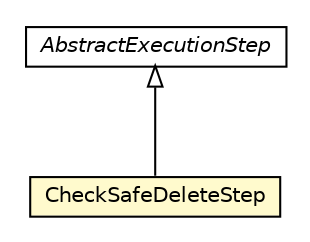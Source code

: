 #!/usr/local/bin/dot
#
# Class diagram 
# Generated by UMLGraph version R5_6-24-gf6e263 (http://www.umlgraph.org/)
#

digraph G {
	edge [fontname="Helvetica",fontsize=10,labelfontname="Helvetica",labelfontsize=10];
	node [fontname="Helvetica",fontsize=10,shape=plaintext];
	nodesep=0.25;
	ranksep=0.5;
	// com.orientechnologies.orient.core.sql.executor.AbstractExecutionStep
	c875253 [label=<<table title="com.orientechnologies.orient.core.sql.executor.AbstractExecutionStep" border="0" cellborder="1" cellspacing="0" cellpadding="2" port="p" href="./AbstractExecutionStep.html">
		<tr><td><table border="0" cellspacing="0" cellpadding="1">
<tr><td align="center" balign="center"><font face="Helvetica-Oblique"> AbstractExecutionStep </font></td></tr>
		</table></td></tr>
		</table>>, URL="./AbstractExecutionStep.html", fontname="Helvetica", fontcolor="black", fontsize=10.0];
	// com.orientechnologies.orient.core.sql.executor.CheckSafeDeleteStep
	c875324 [label=<<table title="com.orientechnologies.orient.core.sql.executor.CheckSafeDeleteStep" border="0" cellborder="1" cellspacing="0" cellpadding="2" port="p" bgcolor="lemonChiffon" href="./CheckSafeDeleteStep.html">
		<tr><td><table border="0" cellspacing="0" cellpadding="1">
<tr><td align="center" balign="center"> CheckSafeDeleteStep </td></tr>
		</table></td></tr>
		</table>>, URL="./CheckSafeDeleteStep.html", fontname="Helvetica", fontcolor="black", fontsize=10.0];
	//com.orientechnologies.orient.core.sql.executor.CheckSafeDeleteStep extends com.orientechnologies.orient.core.sql.executor.AbstractExecutionStep
	c875253:p -> c875324:p [dir=back,arrowtail=empty];
}

